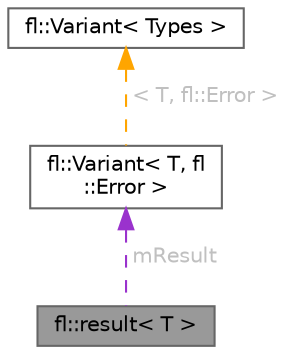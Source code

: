 digraph "fl::result&lt; T &gt;"
{
 // INTERACTIVE_SVG=YES
 // LATEX_PDF_SIZE
  bgcolor="transparent";
  edge [fontname=Helvetica,fontsize=10,labelfontname=Helvetica,labelfontsize=10];
  node [fontname=Helvetica,fontsize=10,shape=box,height=0.2,width=0.4];
  Node1 [id="Node000001",label="fl::result\< T \>",height=0.2,width=0.4,color="gray40", fillcolor="grey60", style="filled", fontcolor="black",tooltip="Result type for promise operations."];
  Node2 -> Node1 [id="edge1_Node000001_Node000002",dir="back",color="darkorchid3",style="dashed",tooltip=" ",label=" mResult",fontcolor="grey" ];
  Node2 [id="Node000002",label="fl::Variant\< T, fl\l::Error \>",height=0.2,width=0.4,color="gray40", fillcolor="white", style="filled",URL="$de/d60/classfl_1_1_variant.html",tooltip=" "];
  Node3 -> Node2 [id="edge2_Node000002_Node000003",dir="back",color="orange",style="dashed",tooltip=" ",label=" \< T, fl::Error \>",fontcolor="grey" ];
  Node3 [id="Node000003",label="fl::Variant\< Types \>",height=0.2,width=0.4,color="gray40", fillcolor="white", style="filled",URL="$de/d60/classfl_1_1_variant.html",tooltip=" "];
}
